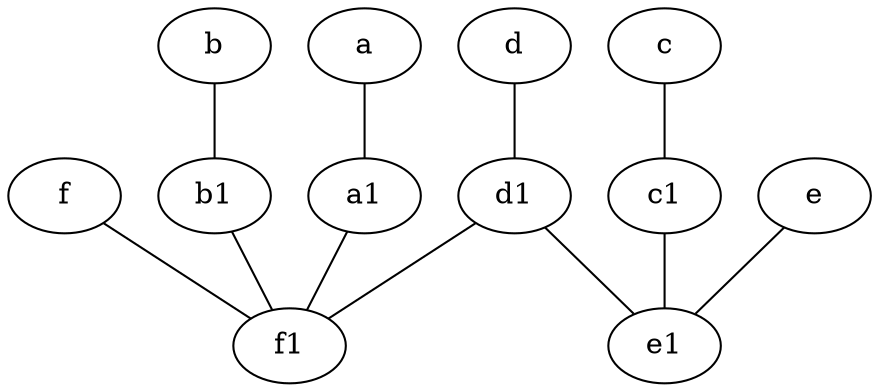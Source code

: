 graph {
	node [labelfontsize=50]
	b1 [labelfontsize=50 pos="9,4!"]
	e1 [labelfontsize=50 pos="7,7!"]
	f1 [labelfontsize=50 pos="3,8!"]
	c1 [labelfontsize=50 pos="4.5,3!"]
	a1 [labelfontsize=50 pos="8,3!"]
	e [labelfontsize=50 pos="7,9!"]
	d1 [labelfontsize=50 pos="3,5!"]
	d1 -- f1
	d1 -- e1
	b1 -- f1
	c1 -- e1
	d -- d1
	b -- b1
	c -- c1
	a1 -- f1
	e -- e1
	a -- a1
	f -- f1
}
